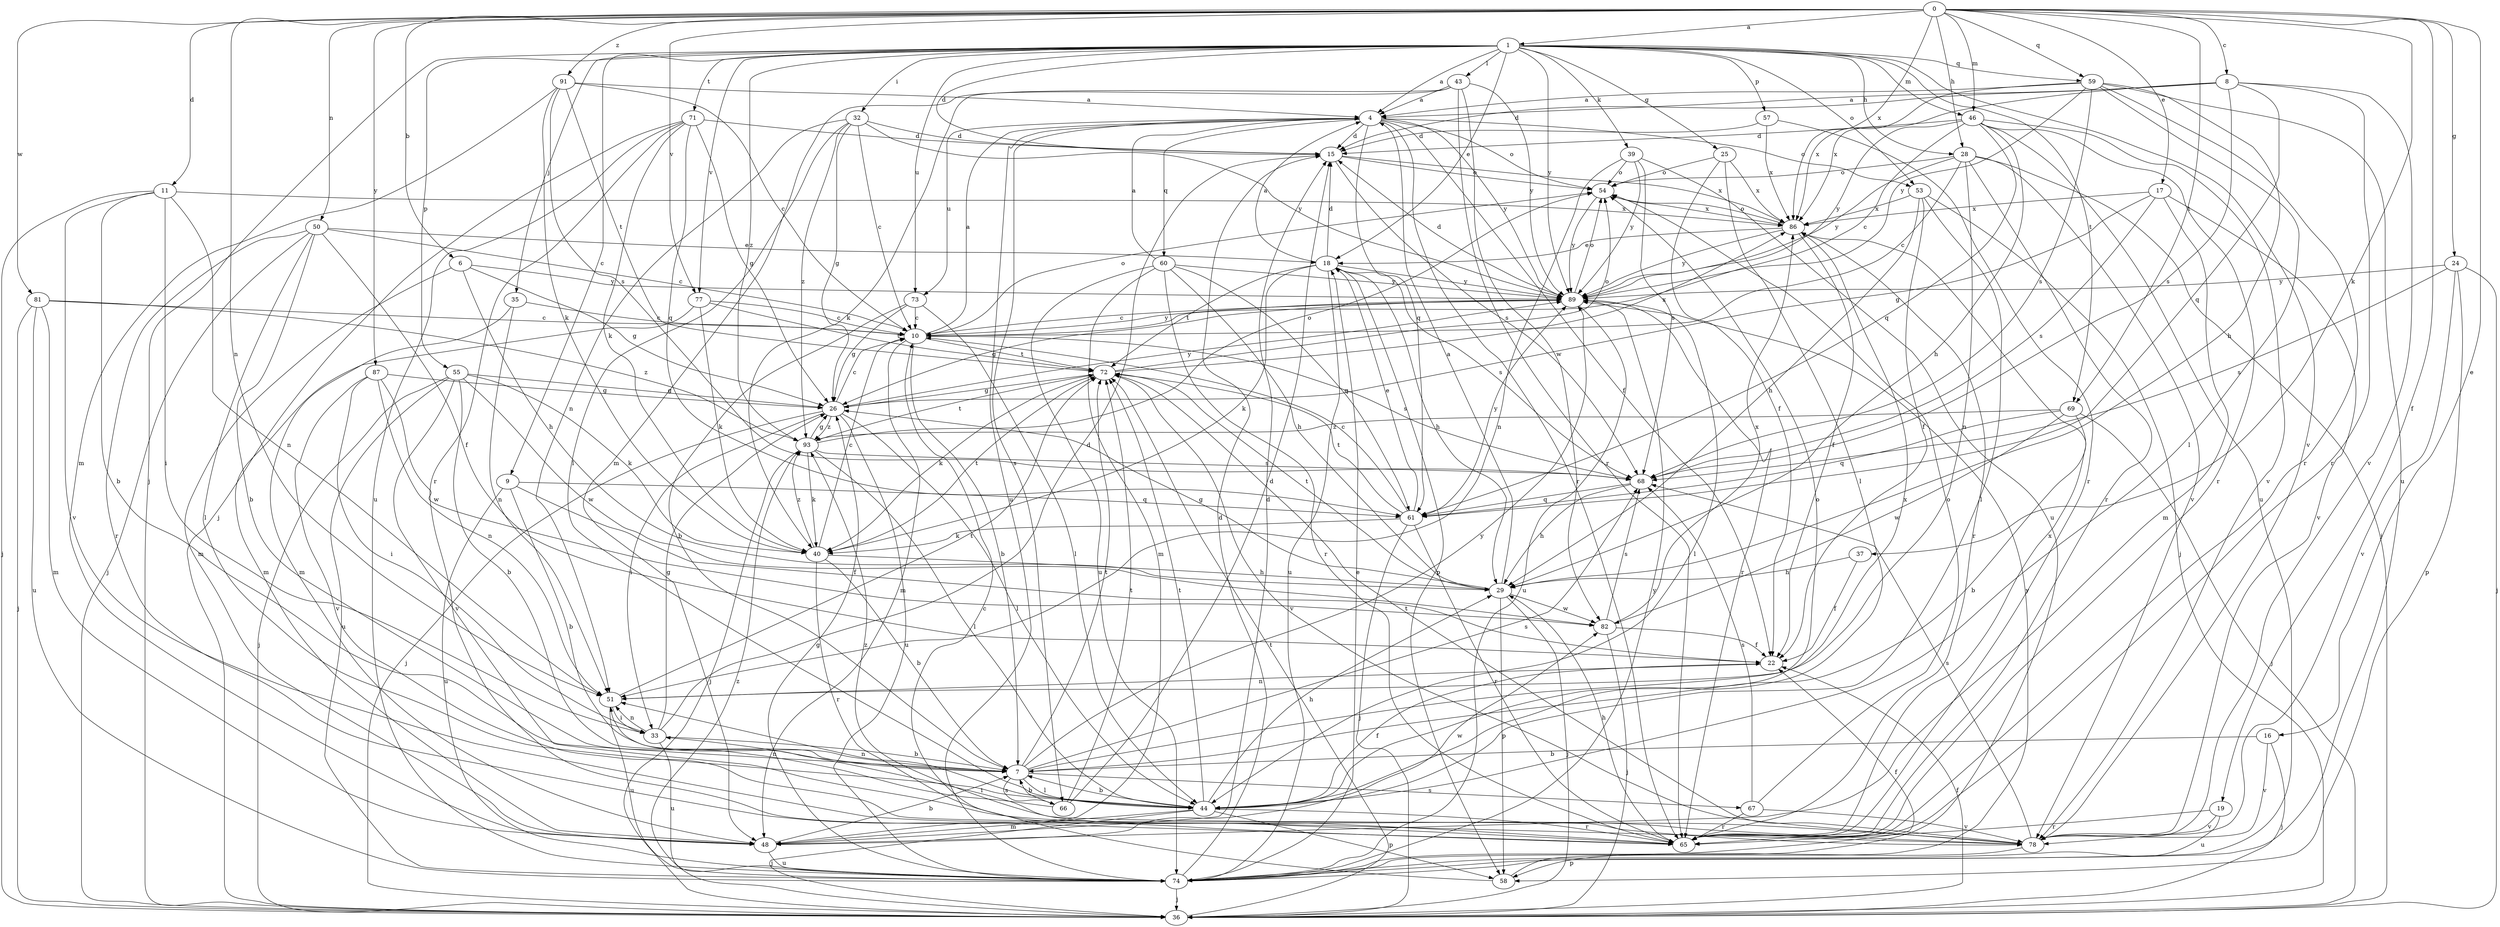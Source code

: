 strict digraph  {
0;
1;
4;
6;
7;
8;
9;
10;
11;
15;
16;
17;
18;
19;
22;
24;
25;
26;
28;
29;
32;
33;
35;
36;
37;
39;
40;
43;
44;
46;
48;
50;
51;
53;
54;
55;
57;
58;
59;
60;
61;
65;
66;
67;
68;
69;
71;
72;
73;
74;
77;
78;
81;
82;
86;
87;
89;
91;
93;
0 -> 1  [label=a];
0 -> 6  [label=b];
0 -> 8  [label=c];
0 -> 11  [label=d];
0 -> 16  [label=e];
0 -> 17  [label=e];
0 -> 19  [label=f];
0 -> 24  [label=g];
0 -> 28  [label=h];
0 -> 37  [label=k];
0 -> 46  [label=m];
0 -> 50  [label=n];
0 -> 51  [label=n];
0 -> 59  [label=q];
0 -> 69  [label=t];
0 -> 77  [label=v];
0 -> 81  [label=w];
0 -> 86  [label=x];
0 -> 87  [label=y];
0 -> 91  [label=z];
1 -> 4  [label=a];
1 -> 9  [label=c];
1 -> 15  [label=d];
1 -> 18  [label=e];
1 -> 25  [label=g];
1 -> 28  [label=h];
1 -> 32  [label=i];
1 -> 35  [label=j];
1 -> 36  [label=j];
1 -> 39  [label=k];
1 -> 43  [label=l];
1 -> 46  [label=m];
1 -> 53  [label=o];
1 -> 55  [label=p];
1 -> 57  [label=p];
1 -> 59  [label=q];
1 -> 69  [label=t];
1 -> 71  [label=t];
1 -> 73  [label=u];
1 -> 77  [label=v];
1 -> 78  [label=v];
1 -> 89  [label=y];
1 -> 93  [label=z];
4 -> 15  [label=d];
4 -> 22  [label=f];
4 -> 53  [label=o];
4 -> 54  [label=o];
4 -> 60  [label=q];
4 -> 61  [label=q];
4 -> 65  [label=r];
4 -> 66  [label=s];
4 -> 73  [label=u];
4 -> 74  [label=u];
4 -> 89  [label=y];
6 -> 26  [label=g];
6 -> 29  [label=h];
6 -> 48  [label=m];
6 -> 89  [label=y];
7 -> 44  [label=l];
7 -> 66  [label=s];
7 -> 67  [label=s];
7 -> 68  [label=s];
7 -> 72  [label=t];
7 -> 86  [label=x];
7 -> 89  [label=y];
8 -> 4  [label=a];
8 -> 15  [label=d];
8 -> 61  [label=q];
8 -> 65  [label=r];
8 -> 68  [label=s];
8 -> 78  [label=v];
8 -> 86  [label=x];
9 -> 7  [label=b];
9 -> 22  [label=f];
9 -> 61  [label=q];
9 -> 74  [label=u];
10 -> 4  [label=a];
10 -> 7  [label=b];
10 -> 48  [label=m];
10 -> 54  [label=o];
10 -> 68  [label=s];
10 -> 72  [label=t];
10 -> 89  [label=y];
11 -> 7  [label=b];
11 -> 33  [label=i];
11 -> 36  [label=j];
11 -> 51  [label=n];
11 -> 78  [label=v];
11 -> 86  [label=x];
15 -> 54  [label=o];
15 -> 68  [label=s];
15 -> 86  [label=x];
16 -> 7  [label=b];
16 -> 36  [label=j];
16 -> 78  [label=v];
17 -> 26  [label=g];
17 -> 48  [label=m];
17 -> 68  [label=s];
17 -> 78  [label=v];
17 -> 86  [label=x];
18 -> 4  [label=a];
18 -> 15  [label=d];
18 -> 29  [label=h];
18 -> 40  [label=k];
18 -> 58  [label=p];
18 -> 68  [label=s];
18 -> 72  [label=t];
18 -> 74  [label=u];
18 -> 89  [label=y];
19 -> 65  [label=r];
19 -> 74  [label=u];
19 -> 78  [label=v];
22 -> 51  [label=n];
24 -> 36  [label=j];
24 -> 58  [label=p];
24 -> 68  [label=s];
24 -> 78  [label=v];
24 -> 89  [label=y];
25 -> 22  [label=f];
25 -> 44  [label=l];
25 -> 54  [label=o];
25 -> 86  [label=x];
26 -> 10  [label=c];
26 -> 33  [label=i];
26 -> 36  [label=j];
26 -> 44  [label=l];
26 -> 74  [label=u];
26 -> 89  [label=y];
26 -> 93  [label=z];
28 -> 10  [label=c];
28 -> 36  [label=j];
28 -> 51  [label=n];
28 -> 54  [label=o];
28 -> 65  [label=r];
28 -> 78  [label=v];
28 -> 89  [label=y];
29 -> 4  [label=a];
29 -> 26  [label=g];
29 -> 36  [label=j];
29 -> 58  [label=p];
29 -> 72  [label=t];
29 -> 82  [label=w];
32 -> 10  [label=c];
32 -> 15  [label=d];
32 -> 26  [label=g];
32 -> 44  [label=l];
32 -> 51  [label=n];
32 -> 89  [label=y];
32 -> 93  [label=z];
33 -> 7  [label=b];
33 -> 15  [label=d];
33 -> 26  [label=g];
33 -> 51  [label=n];
33 -> 74  [label=u];
35 -> 10  [label=c];
35 -> 48  [label=m];
35 -> 51  [label=n];
36 -> 22  [label=f];
36 -> 72  [label=t];
36 -> 93  [label=z];
37 -> 22  [label=f];
37 -> 29  [label=h];
39 -> 51  [label=n];
39 -> 54  [label=o];
39 -> 68  [label=s];
39 -> 74  [label=u];
39 -> 89  [label=y];
40 -> 7  [label=b];
40 -> 10  [label=c];
40 -> 29  [label=h];
40 -> 65  [label=r];
40 -> 72  [label=t];
40 -> 93  [label=z];
43 -> 4  [label=a];
43 -> 40  [label=k];
43 -> 48  [label=m];
43 -> 65  [label=r];
43 -> 82  [label=w];
43 -> 89  [label=y];
44 -> 7  [label=b];
44 -> 22  [label=f];
44 -> 29  [label=h];
44 -> 36  [label=j];
44 -> 48  [label=m];
44 -> 51  [label=n];
44 -> 54  [label=o];
44 -> 58  [label=p];
44 -> 65  [label=r];
44 -> 72  [label=t];
46 -> 10  [label=c];
46 -> 15  [label=d];
46 -> 29  [label=h];
46 -> 61  [label=q];
46 -> 65  [label=r];
46 -> 74  [label=u];
46 -> 78  [label=v];
46 -> 89  [label=y];
48 -> 7  [label=b];
48 -> 15  [label=d];
48 -> 74  [label=u];
48 -> 82  [label=w];
50 -> 7  [label=b];
50 -> 10  [label=c];
50 -> 18  [label=e];
50 -> 22  [label=f];
50 -> 36  [label=j];
50 -> 44  [label=l];
50 -> 65  [label=r];
51 -> 33  [label=i];
51 -> 72  [label=t];
51 -> 74  [label=u];
53 -> 22  [label=f];
53 -> 29  [label=h];
53 -> 36  [label=j];
53 -> 44  [label=l];
53 -> 86  [label=x];
54 -> 86  [label=x];
54 -> 89  [label=y];
55 -> 7  [label=b];
55 -> 26  [label=g];
55 -> 36  [label=j];
55 -> 40  [label=k];
55 -> 74  [label=u];
55 -> 78  [label=v];
55 -> 82  [label=w];
57 -> 15  [label=d];
57 -> 65  [label=r];
57 -> 86  [label=x];
58 -> 10  [label=c];
58 -> 89  [label=y];
59 -> 4  [label=a];
59 -> 29  [label=h];
59 -> 44  [label=l];
59 -> 65  [label=r];
59 -> 68  [label=s];
59 -> 74  [label=u];
59 -> 86  [label=x];
59 -> 89  [label=y];
60 -> 4  [label=a];
60 -> 29  [label=h];
60 -> 48  [label=m];
60 -> 61  [label=q];
60 -> 65  [label=r];
60 -> 74  [label=u];
60 -> 89  [label=y];
61 -> 10  [label=c];
61 -> 18  [label=e];
61 -> 36  [label=j];
61 -> 40  [label=k];
61 -> 65  [label=r];
61 -> 72  [label=t];
61 -> 89  [label=y];
65 -> 29  [label=h];
65 -> 86  [label=x];
65 -> 93  [label=z];
66 -> 7  [label=b];
66 -> 15  [label=d];
66 -> 51  [label=n];
66 -> 72  [label=t];
67 -> 54  [label=o];
67 -> 65  [label=r];
67 -> 68  [label=s];
67 -> 78  [label=v];
68 -> 29  [label=h];
68 -> 61  [label=q];
69 -> 7  [label=b];
69 -> 36  [label=j];
69 -> 61  [label=q];
69 -> 82  [label=w];
69 -> 93  [label=z];
71 -> 15  [label=d];
71 -> 26  [label=g];
71 -> 36  [label=j];
71 -> 40  [label=k];
71 -> 61  [label=q];
71 -> 65  [label=r];
71 -> 74  [label=u];
72 -> 26  [label=g];
72 -> 40  [label=k];
72 -> 54  [label=o];
72 -> 78  [label=v];
72 -> 86  [label=x];
73 -> 7  [label=b];
73 -> 10  [label=c];
73 -> 26  [label=g];
73 -> 44  [label=l];
74 -> 15  [label=d];
74 -> 18  [label=e];
74 -> 22  [label=f];
74 -> 26  [label=g];
74 -> 36  [label=j];
74 -> 89  [label=y];
77 -> 10  [label=c];
77 -> 40  [label=k];
77 -> 48  [label=m];
77 -> 72  [label=t];
78 -> 33  [label=i];
78 -> 58  [label=p];
78 -> 68  [label=s];
78 -> 72  [label=t];
81 -> 10  [label=c];
81 -> 36  [label=j];
81 -> 48  [label=m];
81 -> 74  [label=u];
81 -> 93  [label=z];
82 -> 22  [label=f];
82 -> 36  [label=j];
82 -> 68  [label=s];
82 -> 86  [label=x];
86 -> 18  [label=e];
86 -> 22  [label=f];
86 -> 54  [label=o];
86 -> 65  [label=r];
86 -> 89  [label=y];
87 -> 26  [label=g];
87 -> 33  [label=i];
87 -> 51  [label=n];
87 -> 78  [label=v];
87 -> 82  [label=w];
89 -> 10  [label=c];
89 -> 15  [label=d];
89 -> 26  [label=g];
89 -> 44  [label=l];
89 -> 54  [label=o];
89 -> 65  [label=r];
89 -> 74  [label=u];
91 -> 4  [label=a];
91 -> 10  [label=c];
91 -> 40  [label=k];
91 -> 48  [label=m];
91 -> 68  [label=s];
91 -> 72  [label=t];
93 -> 26  [label=g];
93 -> 36  [label=j];
93 -> 40  [label=k];
93 -> 44  [label=l];
93 -> 54  [label=o];
93 -> 68  [label=s];
93 -> 72  [label=t];
}
